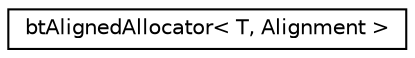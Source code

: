 digraph G
{
  edge [fontname="Helvetica",fontsize="10",labelfontname="Helvetica",labelfontsize="10"];
  node [fontname="Helvetica",fontsize="10",shape=record];
  rankdir=LR;
  Node1 [label="btAlignedAllocator\< T, Alignment \>",height=0.2,width=0.4,color="black", fillcolor="white", style="filled",URL="$d2/dc4/classbtAlignedAllocator.html"];
}
